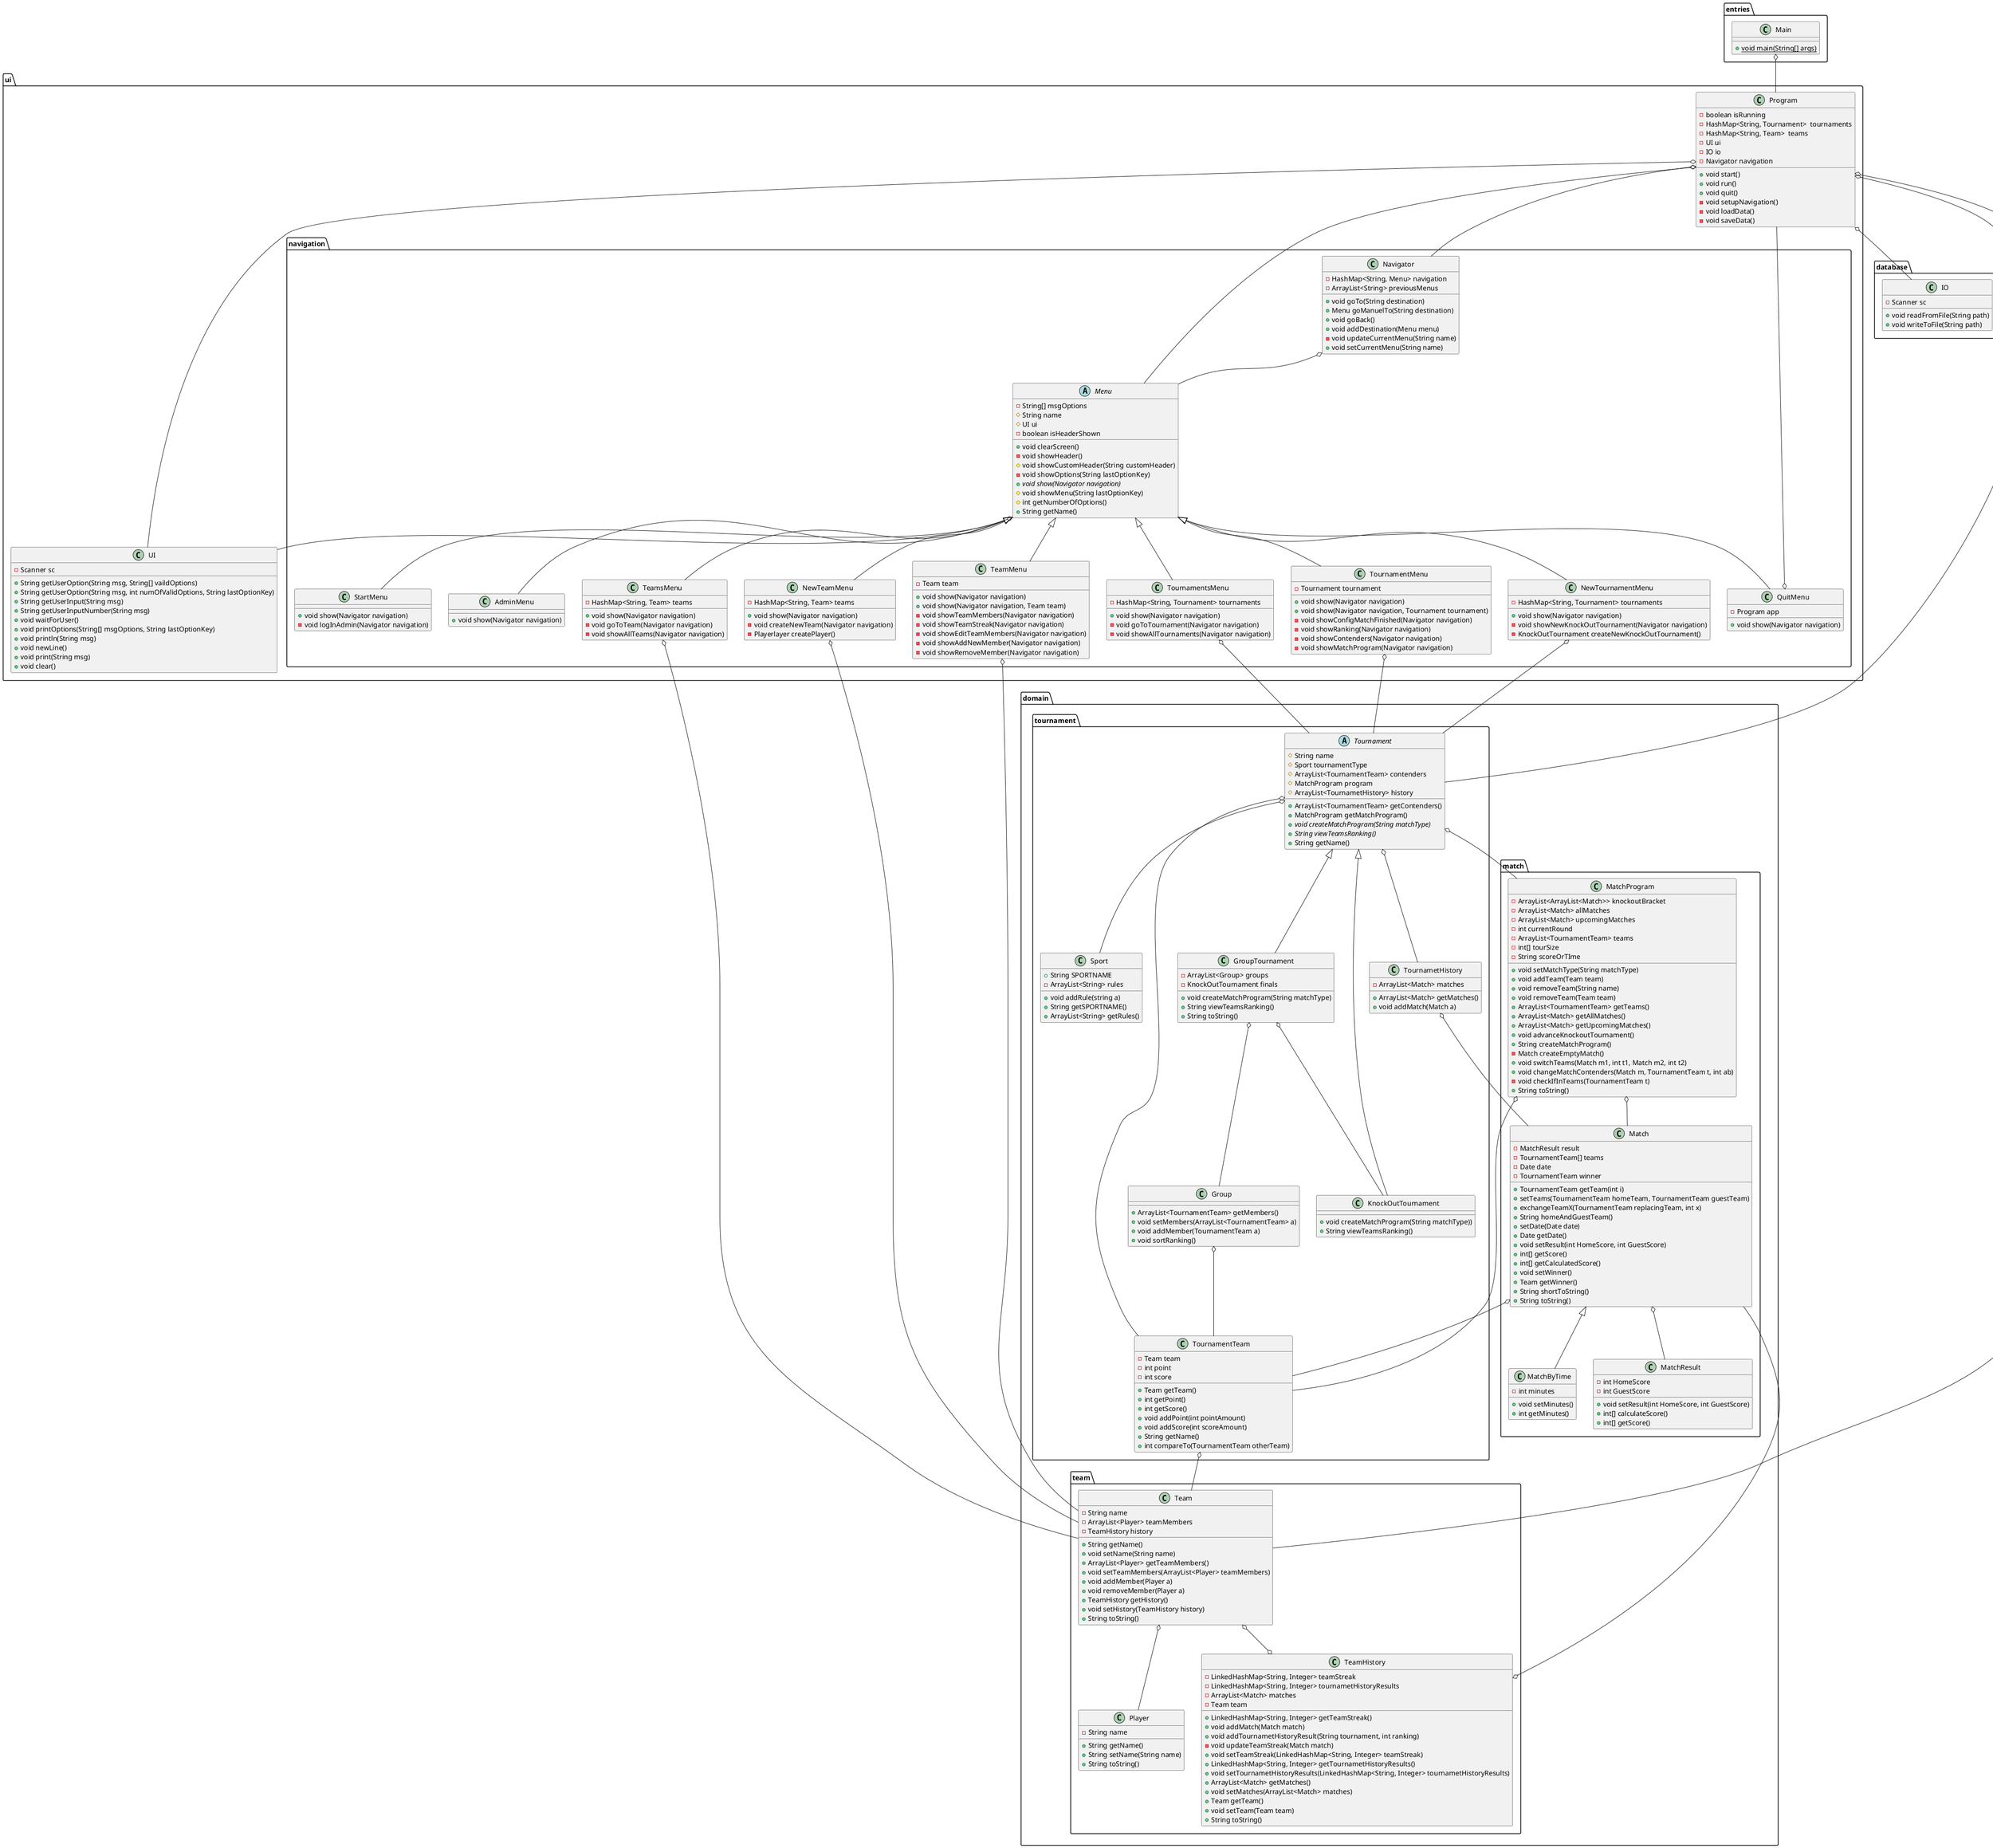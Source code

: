 @startuml
package entries{
    class Main{
        + {static} void main(String[] args)
    }
}

package ui{
    class Program {
        - boolean isRunning
        - HashMap<String, Tournament>  tournaments
        - HashMap<String, Team>  teams
        - UI ui
        - IO io
        - Navigator navigation

        + void start()
        + void run()
        + void quit()
        - void setupNavigation()
        - void loadData()
        - void saveData()
    }

    class UI{
        - Scanner sc

        + String getUserOption(String msg, String[] vaildOptions)
        + String getUserOption(String msg, int numOfValidOptions, String lastOptionKey)
        + String getUserInput(String msg)
        + String getUserInputNumber(String msg)
        + void waitForUser()
        + void printOptions(String[] msgOptions, String lastOptionKey)
        + void println(String msg)
        + void newLine()
        + void print(String msg)
        + void clear()
    }
    package navigation{
        abstract class Menu {
            - String[] msgOptions
            # String name
            # UI ui
            - boolean isHeaderShown

            + void clearScreen()
            - void showHeader()
            # void showCustomHeader(String customHeader)
            - void showOptions(String lastOptionKey)
            + {abstract} void show(Navigator navigation)
            # void showMenu(String lastOptionKey)
            # int getNumberOfOptions()
            + String getName()
        }

        class Navigator {
            - HashMap<String, Menu> navigation
            - ArrayList<String> previousMenus

            + void goTo(String destination)
            + Menu goManuelTo(String destination)
            + void goBack()
            + void addDestination(Menu menu)
            - void updateCurrentMenu(String name)
            + void setCurrentMenu(String name)
        }

        class StartMenu {
            + void show(Navigator navigation)
            - void logInAdmin(Navigator navigation)
        }

        class QuitMenu {
            - Program app

            + void show(Navigator navigation)
        }

        class AdminMenu {
            + void show(Navigator navigation)
        }

        class TournamentsMenu {
            - HashMap<String, Tournament> tournaments

            + void show(Navigator navigation)
            - void goToTournament(Navigator navigation)
            - void showAllTournaments(Navigator navigation)
        }

        class TournamentMenu {
            - Tournament tournament

            + void show(Navigator navigation)
            + void show(Navigator navigation, Tournament tournament)
            - void showConfigMatchFinished(Navigator navigation)
            - void showRanking(Navigator navigation)
            - void showContenders(Navigator navigation)
            - void showMatchProgram(Navigator navigation)
        }

        class NewTournamentMenu {
            - HashMap<String, Tournament> tournaments

            + void show(Navigator navigation)
            - void showNewKnockOutTournament(Navigator navigation)
            - KnockOutTournament createNewKnockOutTournament()
        }

         class TeamsMenu {
            - HashMap<String, Team> teams

            + void show(Navigator navigation)
            - void goToTeam(Navigator navigation)
            - void showAllTeams(Navigator navigation)
        }

        class TeamMenu {
            - Team team

            + void show(Navigator navigation)
            + void show(Navigator navigation, Team team)
            - void showTeamMembers(Navigator navigation)
            - void showTeamStreak(Navigator navigation)
            - void showEditTeamMembers(Navigator navigation)
            - void showAddNewMember(Navigator navigation)
            - void showRemoveMember(Navigator navigation)
        }

        class NewTeamMenu {
            - HashMap<String, Team> teams

            + void show(Navigator navigation)
            - void createNewTeam(Navigator navigation)
            - Playerlayer createPlayer()
        }
    }
}
package database
{
    class IO{
        - Scanner sc
        + void readFromFile(String path)
        + void writeToFile(String path)
    }
}

package domain{
    package tournament{
        abstract class Tournament {
             # String name
             # Sport tournamentType
             # ArrayList<TournamentTeam> contenders
             # MatchProgram program
             # ArrayList<TournametHistory> history

             + ArrayList<TournamentTeam> getContenders()
             + MatchProgram getMatchProgram()
             + {abstract} void createMatchProgram(String matchType)
             + {abstract} String viewTeamsRanking()
             + String getName()
        }

        class Sport {
            + String SPORTNAME
            - ArrayList<String> rules

            + void addRule(string a)
            + String getSPORTNAME()
            + ArrayList<String> getRules()
        }

        class GroupTournament
        {
            - ArrayList<Group> groups
            - KnockOutTournament finals

            + void createMatchProgram(String matchType)
            + String viewTeamsRanking()
            + String toString()
        }

        class TournamentTeam {
            - Team team
            - int point
            - int score

            + Team getTeam()
            + int getPoint()
            + int getScore()
            + void addPoint(int pointAmount)
            + void addScore(int scoreAmount)
            + String getName()
            + int compareTo(TournamentTeam otherTeam)
        }

        class Group {
            + ArrayList<TournamentTeam> getMembers()
            + void setMembers(ArrayList<TournamentTeam> a)
            + void addMember(TournamentTeam a)
            + void sortRanking()
        }

        class KnockOutTournament
        {
            + void createMatchProgram(String matchType))
            + String viewTeamsRanking()
        }

        class TournametHistory{
            - ArrayList<Match> matches
            + ArrayList<Match> getMatches()
            + void addMatch(Match a)
        }
    }
    package team{
        class Team {
            - String name
            - ArrayList<Player> teamMembers
            - TeamHistory history

            + String getName()
            + void setName(String name)
            + ArrayList<Player> getTeamMembers()
            + void setTeamMembers(ArrayList<Player> teamMembers)
            + void addMember(Player a)
            + void removeMember(Player a)
            + TeamHistory getHistory()
            + void setHistory(TeamHistory history)
            + String toString()
        }

        class TeamHistory {
            - LinkedHashMap<String, Integer> teamStreak
            - LinkedHashMap<String, Integer> tournametHistoryResults
            - ArrayList<Match> matches
            - Team team

            + LinkedHashMap<String, Integer> getTeamStreak()
            + void addMatch(Match match)
            + void addTournametHistoryResult(String tournament, int ranking)
            - void updateTeamStreak(Match match)
            + void setTeamStreak(LinkedHashMap<String, Integer> teamStreak)
            + LinkedHashMap<String, Integer> getTournametHistoryResults()
            + void setTournametHistoryResults(LinkedHashMap<String, Integer> tournametHistoryResults)
            + ArrayList<Match> getMatches()
            + void setMatches(ArrayList<Match> matches)
            + Team getTeam()
            + void setTeam(Team team)
            + String toString()
        }

        class Player {
            - String name

            + String getName()
            + String setName(String name)
            + String toString()
        }
    }
    package match {
        class MatchProgram {
            - ArrayList<ArrayList<Match>> knockoutBracket
            - ArrayList<Match> allMatches
            - ArrayList<Match> upcomingMatches
            - int currentRound
            - ArrayList<TournamentTeam> teams
            - int[] tourSize
            - String scoreOrTIme

            + void setMatchType(String matchType)
            + void addTeam(Team team)
            + void removeTeam(String name)
            + void removeTeam(Team team)
            + ArrayList<TournamentTeam> getTeams()
            + ArrayList<Match> getAllMatches()
            + ArrayList<Match> getUpcomingMatches()
            + void advanceKnockoutTournament()
            + String createMatchProgram()
            - Match createEmptyMatch()
            + void switchTeams(Match m1, int t1, Match m2, int t2)
            + void changeMatchContenders(Match m, TournamentTeam t, int ab)
            - void checkIfInTeams(TournamentTeam t)
            + String toString()
        }

        class Match {
            - MatchResult result
            - TournamentTeam[] teams
            - Date date
            - TournamentTeam winner

            + TournamentTeam getTeam(int i)
            + setTeams(TournamentTeam homeTeam, TournamentTeam guestTeam)
            + exchangeTeamX(TournamentTeam replacingTeam, int x)
            + String homeAndGuestTeam()
            + setDate(Date date)
            + Date getDate()
            + void setResult(int HomeScore, int GuestScore)
            + int[] getScore()
            + int[] getCalculatedScore()
            + void setWinner()
            + Team getWinner()
            + String shortToString()
            + String toString()
        }

        class MatchByTime {
            - int minutes

            + void setMinutes()
            + int getMinutes()
        }

        class MatchResult {
            - int HomeScore
            - int GuestScore

            + void setResult(int HomeScore, int GuestScore)
            + int[] calculateScore()
            + int[] getScore()
        }
    }
}

Team o-- Player
Team o--o TeamHistory

Match o-- MatchResult
Match o-- TournamentTeam
Match <|-- MatchByTime

Tournament o-- Sport
Tournament o-- TournametHistory
Tournament o-- MatchProgram
Tournament o-- TournamentTeam
Tournament <|-- KnockOutTournament
Tournament <|-- GroupTournament

MatchProgram o-- Match
MatchProgram o-- TournamentTeam

Group o-- TournamentTeam
GroupTournament o-- Group
GroupTournament o-- KnockOutTournament

TournamentTeam o-- Team
TournametHistory o-- Match
TeamHistory o-- Match

Menu <|-- AdminMenu
Menu <|-- TournamentsMenu
Menu <|-- TournamentMenu
Menu <|-- NewTournamentMenu
Menu <|-- QuitMenu
Menu <|-- TeamsMenu
Menu <|-- TeamMenu
Menu <|-- NewTeamMenu
Menu <|-- StartMenu
Menu o-- UI

Navigator o-- Menu

TeamsMenu o-- Team
TeamMenu o-- Team
NewTeamMenu o-- Team

TournamentsMenu o-- Tournament
TournamentMenu o-- Tournament
NewTournamentMenu o-- Tournament

Program --o QuitMenu
Program o-- Menu
Program o-- UI
Program o-- Tournament
Program o-- Team
Program o-- IO
Program o-- Navigator

Main o-- Program
@enduml